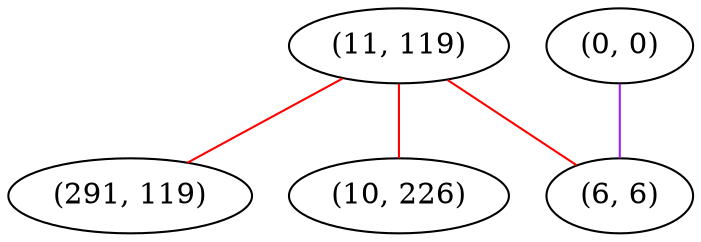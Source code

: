 graph "" {
"(11, 119)";
"(291, 119)";
"(10, 226)";
"(0, 0)";
"(6, 6)";
"(11, 119)" -- "(291, 119)"  [color=red, key=0, weight=1];
"(11, 119)" -- "(10, 226)"  [color=red, key=0, weight=1];
"(11, 119)" -- "(6, 6)"  [color=red, key=0, weight=1];
"(0, 0)" -- "(6, 6)"  [color=purple, key=0, weight=4];
}
